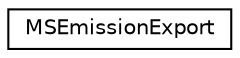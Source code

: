 digraph "Graphical Class Hierarchy"
{
  edge [fontname="Helvetica",fontsize="10",labelfontname="Helvetica",labelfontsize="10"];
  node [fontname="Helvetica",fontsize="10",shape=record];
  rankdir="LR";
  Node0 [label="MSEmissionExport",height=0.2,width=0.4,color="black", fillcolor="white", style="filled",URL="$d2/da5/class_m_s_emission_export.html",tooltip="Realises dumping Emission Data. "];
}
